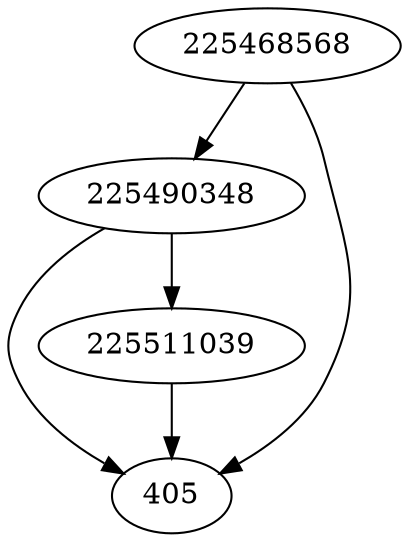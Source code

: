 strict digraph  {
225468568;
225490348;
405;
225511039;
225468568 -> 405;
225468568 -> 225490348;
225490348 -> 405;
225490348 -> 225511039;
225511039 -> 405;
}
